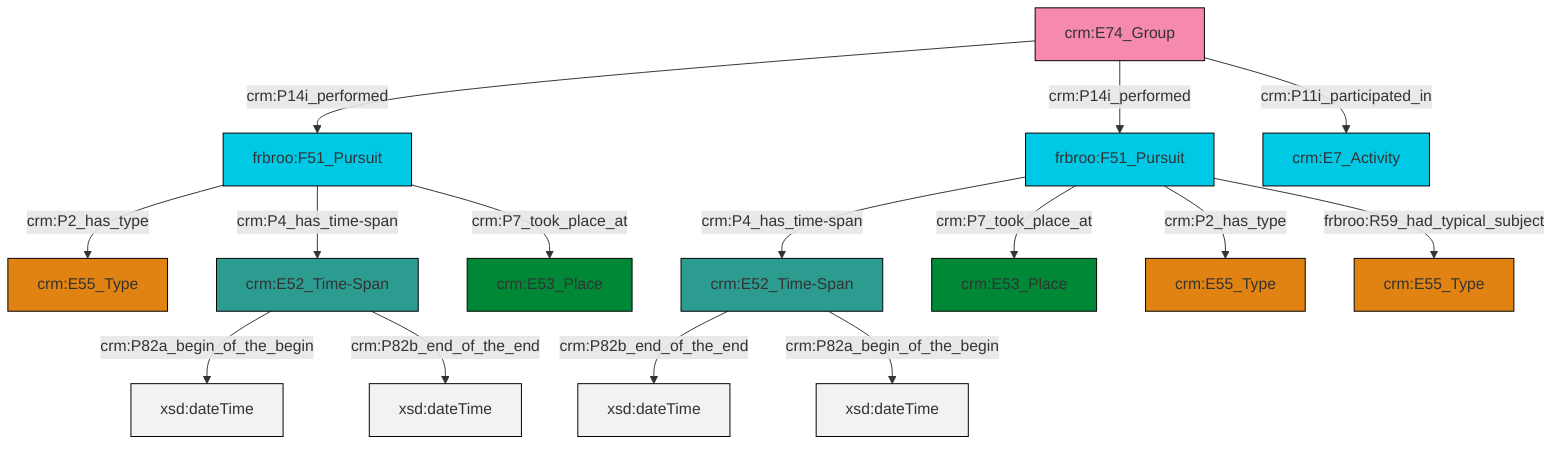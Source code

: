 graph TD
classDef Literal fill:#f2f2f2,stroke:#000000;
classDef CRM_Entity fill:#FFFFFF,stroke:#000000;
classDef Temporal_Entity fill:#00C9E6, stroke:#000000;
classDef Type fill:#E18312, stroke:#000000;
classDef Time-Span fill:#2C9C91, stroke:#000000;
classDef Appellation fill:#FFEB7F, stroke:#000000;
classDef Place fill:#008836, stroke:#000000;
classDef Persistent_Item fill:#B266B2, stroke:#000000;
classDef Conceptual_Object fill:#FFD700, stroke:#000000;
classDef Physical_Thing fill:#D2B48C, stroke:#000000;
classDef Actor fill:#f58aad, stroke:#000000;
classDef PC_Classes fill:#4ce600, stroke:#000000;
classDef Multi fill:#cccccc,stroke:#000000;

0["frbroo:F51_Pursuit"]:::Temporal_Entity -->|crm:P4_has_time-span| 1["crm:E52_Time-Span"]:::Time-Span
0["frbroo:F51_Pursuit"]:::Temporal_Entity -->|crm:P7_took_place_at| 2["crm:E53_Place"]:::Place
0["frbroo:F51_Pursuit"]:::Temporal_Entity -->|crm:P2_has_type| 3["crm:E55_Type"]:::Type
6["crm:E52_Time-Span"]:::Time-Span -->|crm:P82a_begin_of_the_begin| 7[xsd:dateTime]:::Literal
4["frbroo:F51_Pursuit"]:::Temporal_Entity -->|crm:P2_has_type| 8["crm:E55_Type"]:::Type
6["crm:E52_Time-Span"]:::Time-Span -->|crm:P82b_end_of_the_end| 10[xsd:dateTime]:::Literal
0["frbroo:F51_Pursuit"]:::Temporal_Entity -->|frbroo:R59_had_typical_subject| 11["crm:E55_Type"]:::Type
16["crm:E74_Group"]:::Actor -->|crm:P14i_performed| 4["frbroo:F51_Pursuit"]:::Temporal_Entity
1["crm:E52_Time-Span"]:::Time-Span -->|crm:P82b_end_of_the_end| 18[xsd:dateTime]:::Literal
16["crm:E74_Group"]:::Actor -->|crm:P14i_performed| 0["frbroo:F51_Pursuit"]:::Temporal_Entity
1["crm:E52_Time-Span"]:::Time-Span -->|crm:P82a_begin_of_the_begin| 22[xsd:dateTime]:::Literal
4["frbroo:F51_Pursuit"]:::Temporal_Entity -->|crm:P4_has_time-span| 6["crm:E52_Time-Span"]:::Time-Span
4["frbroo:F51_Pursuit"]:::Temporal_Entity -->|crm:P7_took_place_at| 13["crm:E53_Place"]:::Place
16["crm:E74_Group"]:::Actor -->|crm:P11i_participated_in| 20["crm:E7_Activity"]:::Temporal_Entity